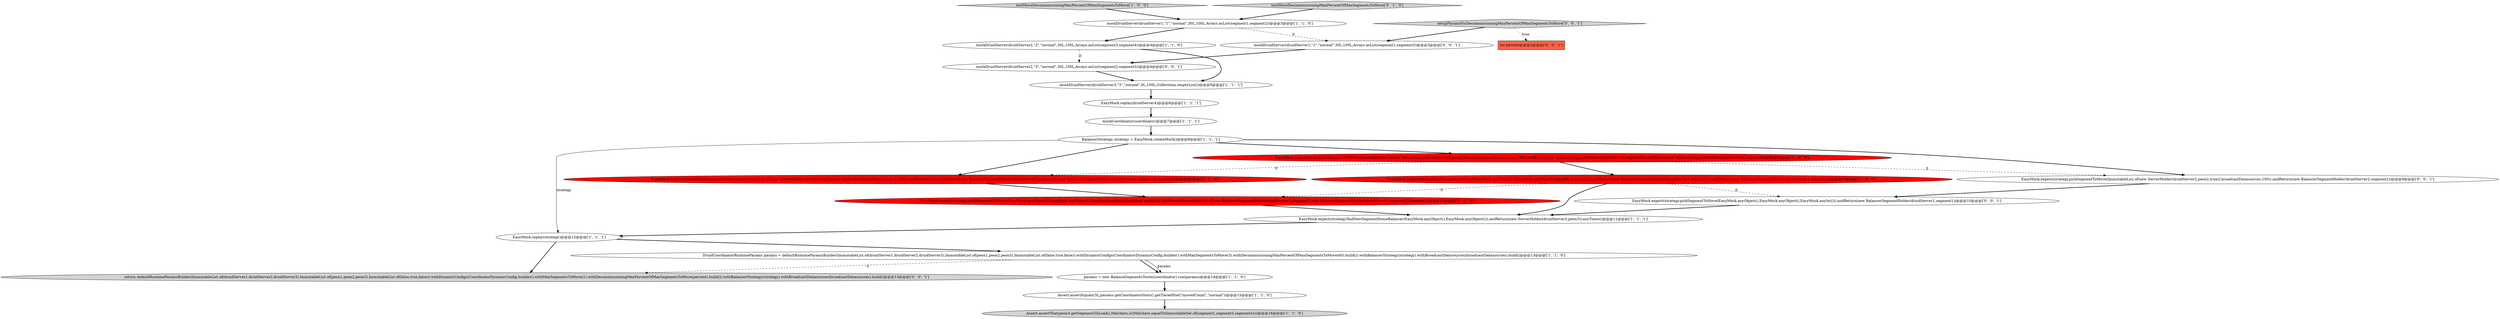 digraph {
1 [style = filled, label = "params = new BalanceSegmentsTester(coordinator).run(params)@@@14@@@['1', '1', '0']", fillcolor = white, shape = ellipse image = "AAA0AAABBB1BBB"];
14 [style = filled, label = "EasyMock.replay(druidServer4)@@@6@@@['1', '1', '1']", fillcolor = white, shape = ellipse image = "AAA0AAABBB1BBB"];
21 [style = filled, label = "EasyMock.expect(strategy.pickSegmentToMove(EasyMock.anyObject(),EasyMock.anyObject(),EasyMock.anyInt())).andReturn(new BalancerSegmentHolder(druidServer1,segment1))@@@10@@@['0', '0', '1']", fillcolor = white, shape = ellipse image = "AAA0AAABBB3BBB"];
20 [style = filled, label = "mockDruidServer(druidServer1,\"1\",\"normal\",30L,100L,Arrays.asList(segment1,segment3))@@@3@@@['0', '0', '1']", fillcolor = white, shape = ellipse image = "AAA0AAABBB3BBB"];
15 [style = filled, label = "EasyMock.expect(strategy.pickSegmentsToMove(EasyMock.anyObject(),EasyMock.anyObject(),EasyMock.anyInt(),EasyMock.anyInt())).andReturn(ImmutableList.of(new BalancerSegmentHolder(druidServer1,segment1),new BalancerSegmentHolder(druidServer1,segment2)).iterator())@@@10@@@['0', '1', '0']", fillcolor = red, shape = ellipse image = "AAA1AAABBB2BBB"];
13 [style = filled, label = "EasyMock.replay(strategy)@@@12@@@['1', '1', '1']", fillcolor = white, shape = ellipse image = "AAA0AAABBB1BBB"];
3 [style = filled, label = "mockCoordinator(coordinator)@@@7@@@['1', '1', '1']", fillcolor = white, shape = ellipse image = "AAA0AAABBB1BBB"];
23 [style = filled, label = "return defaultRuntimeParamsBuilder(ImmutableList.of(druidServer1,druidServer2,druidServer3),ImmutableList.of(peon1,peon2,peon3),ImmutableList.of(false,true,false)).withDynamicConfigs(CoordinatorDynamicConfig.builder().withMaxSegmentsToMove(1).withDecommissioningMaxPercentOfMaxSegmentsToMove(percent).build()).withBalancerStrategy(strategy).withBroadcastDatasources(broadcastDatasources).build()@@@13@@@['0', '0', '1']", fillcolor = lightgray, shape = ellipse image = "AAA0AAABBB3BBB"];
5 [style = filled, label = "mockDruidServer(druidServer1,\"1\",\"normal\",30L,100L,Arrays.asList(segment1,segment2))@@@3@@@['1', '1', '0']", fillcolor = white, shape = ellipse image = "AAA0AAABBB1BBB"];
24 [style = filled, label = "setupParamsForDecommissioningMaxPercentOfMaxSegmentsToMove['0', '0', '1']", fillcolor = lightgray, shape = diamond image = "AAA0AAABBB3BBB"];
19 [style = filled, label = "int percent@@@2@@@['0', '0', '1']", fillcolor = tomato, shape = box image = "AAA0AAABBB3BBB"];
10 [style = filled, label = "DruidCoordinatorRuntimeParams params = defaultRuntimeParamsBuilder(ImmutableList.of(druidServer1,druidServer2,druidServer3),ImmutableList.of(peon1,peon2,peon3),ImmutableList.of(false,true,false)).withDynamicConfigs(CoordinatorDynamicConfig.builder().withMaxSegmentsToMove(3).withDecommissioningMaxPercentOfMaxSegmentsToMove(60).build()).withBalancerStrategy(strategy).withBroadcastDatasources(broadcastDatasources).build()@@@13@@@['1', '1', '0']", fillcolor = white, shape = ellipse image = "AAA0AAABBB1BBB"];
22 [style = filled, label = "mockDruidServer(druidServer2,\"2\",\"normal\",30L,100L,Arrays.asList(segment2,segment3))@@@4@@@['0', '0', '1']", fillcolor = white, shape = ellipse image = "AAA0AAABBB3BBB"];
11 [style = filled, label = "mockDruidServer(druidServer3,\"3\",\"normal\",0L,100L,Collections.emptyList())@@@5@@@['1', '1', '1']", fillcolor = white, shape = ellipse image = "AAA0AAABBB1BBB"];
18 [style = filled, label = "EasyMock.expect(strategy.pickSegmentToMove(ImmutableList.of(new ServerHolder(druidServer2,peon2,true)),broadcastDatasources,100)).andReturn(new BalancerSegmentHolder(druidServer2,segment2))@@@9@@@['0', '0', '1']", fillcolor = white, shape = ellipse image = "AAA0AAABBB3BBB"];
4 [style = filled, label = "Assert.assertEquals(3L,params.getCoordinatorStats().getTieredStat(\"movedCount\",\"normal\"))@@@15@@@['1', '1', '0']", fillcolor = white, shape = ellipse image = "AAA0AAABBB1BBB"];
0 [style = filled, label = "BalancerStrategy strategy = EasyMock.createMock()@@@8@@@['1', '1', '1']", fillcolor = white, shape = ellipse image = "AAA0AAABBB1BBB"];
17 [style = filled, label = "EasyMock.expect(strategy.pickSegmentsToMove(ImmutableList.of(new ServerHolder(druidServer2,peon2,false)),broadcastDatasources,1,100)).andReturn(ImmutableList.of(new BalancerSegmentHolder(druidServer2,segment3),new BalancerSegmentHolder(druidServer2,segment4)).iterator())@@@9@@@['0', '1', '0']", fillcolor = red, shape = ellipse image = "AAA1AAABBB2BBB"];
7 [style = filled, label = "testMoveDecommissioningMaxPercentOfMaxSegmentsToMove['1', '0', '0']", fillcolor = lightgray, shape = diamond image = "AAA0AAABBB1BBB"];
2 [style = filled, label = "mockDruidServer(druidServer2,\"2\",\"normal\",30L,100L,Arrays.asList(segment3,segment4))@@@4@@@['1', '1', '0']", fillcolor = white, shape = ellipse image = "AAA0AAABBB1BBB"];
12 [style = filled, label = "EasyMock.expect(strategy.pickSegmentToMove(EasyMock.anyObject(),EasyMock.anyObject(),EasyMock.anyInt())).andReturn(new BalancerSegmentHolder(druidServer1,segment1)).andReturn(new BalancerSegmentHolder(druidServer1,segment2))@@@10@@@['1', '0', '0']", fillcolor = red, shape = ellipse image = "AAA1AAABBB1BBB"];
6 [style = filled, label = "Assert.assertThat(peon3.getSegmentsToLoad(),Matchers.is(Matchers.equalTo(ImmutableSet.of(segment1,segment3,segment4))))@@@16@@@['1', '1', '0']", fillcolor = lightgray, shape = ellipse image = "AAA0AAABBB1BBB"];
8 [style = filled, label = "EasyMock.expect(strategy.pickSegmentToMove(ImmutableList.of(new ServerHolder(druidServer2,peon2,false)),broadcastDatasources,100)).andReturn(new BalancerSegmentHolder(druidServer2,segment3)).andReturn(new BalancerSegmentHolder(druidServer2,segment4))@@@9@@@['1', '0', '0']", fillcolor = red, shape = ellipse image = "AAA1AAABBB1BBB"];
16 [style = filled, label = "testMoveDecommissioningMaxPercentOfMaxSegmentsToMove['0', '1', '0']", fillcolor = lightgray, shape = diamond image = "AAA0AAABBB2BBB"];
9 [style = filled, label = "EasyMock.expect(strategy.findNewSegmentHomeBalancer(EasyMock.anyObject(),EasyMock.anyObject())).andReturn(new ServerHolder(druidServer3,peon3)).anyTimes()@@@11@@@['1', '1', '1']", fillcolor = white, shape = ellipse image = "AAA0AAABBB1BBB"];
14->3 [style = bold, label=""];
13->10 [style = bold, label=""];
1->4 [style = bold, label=""];
11->14 [style = bold, label=""];
4->6 [style = bold, label=""];
0->17 [style = bold, label=""];
0->13 [style = solid, label="strategy"];
12->9 [style = bold, label=""];
12->21 [style = dashed, label="0"];
3->0 [style = bold, label=""];
5->20 [style = dashed, label="0"];
20->22 [style = bold, label=""];
24->20 [style = bold, label=""];
5->2 [style = bold, label=""];
7->5 [style = bold, label=""];
21->9 [style = bold, label=""];
15->9 [style = bold, label=""];
0->8 [style = bold, label=""];
17->15 [style = bold, label=""];
13->23 [style = bold, label=""];
12->15 [style = dashed, label="0"];
16->5 [style = bold, label=""];
8->17 [style = dashed, label="0"];
0->18 [style = bold, label=""];
24->19 [style = dotted, label="true"];
8->18 [style = dashed, label="0"];
18->21 [style = bold, label=""];
10->23 [style = dashed, label="0"];
10->1 [style = bold, label=""];
10->1 [style = solid, label="params"];
2->22 [style = dashed, label="0"];
2->11 [style = bold, label=""];
8->12 [style = bold, label=""];
22->11 [style = bold, label=""];
9->13 [style = bold, label=""];
}
